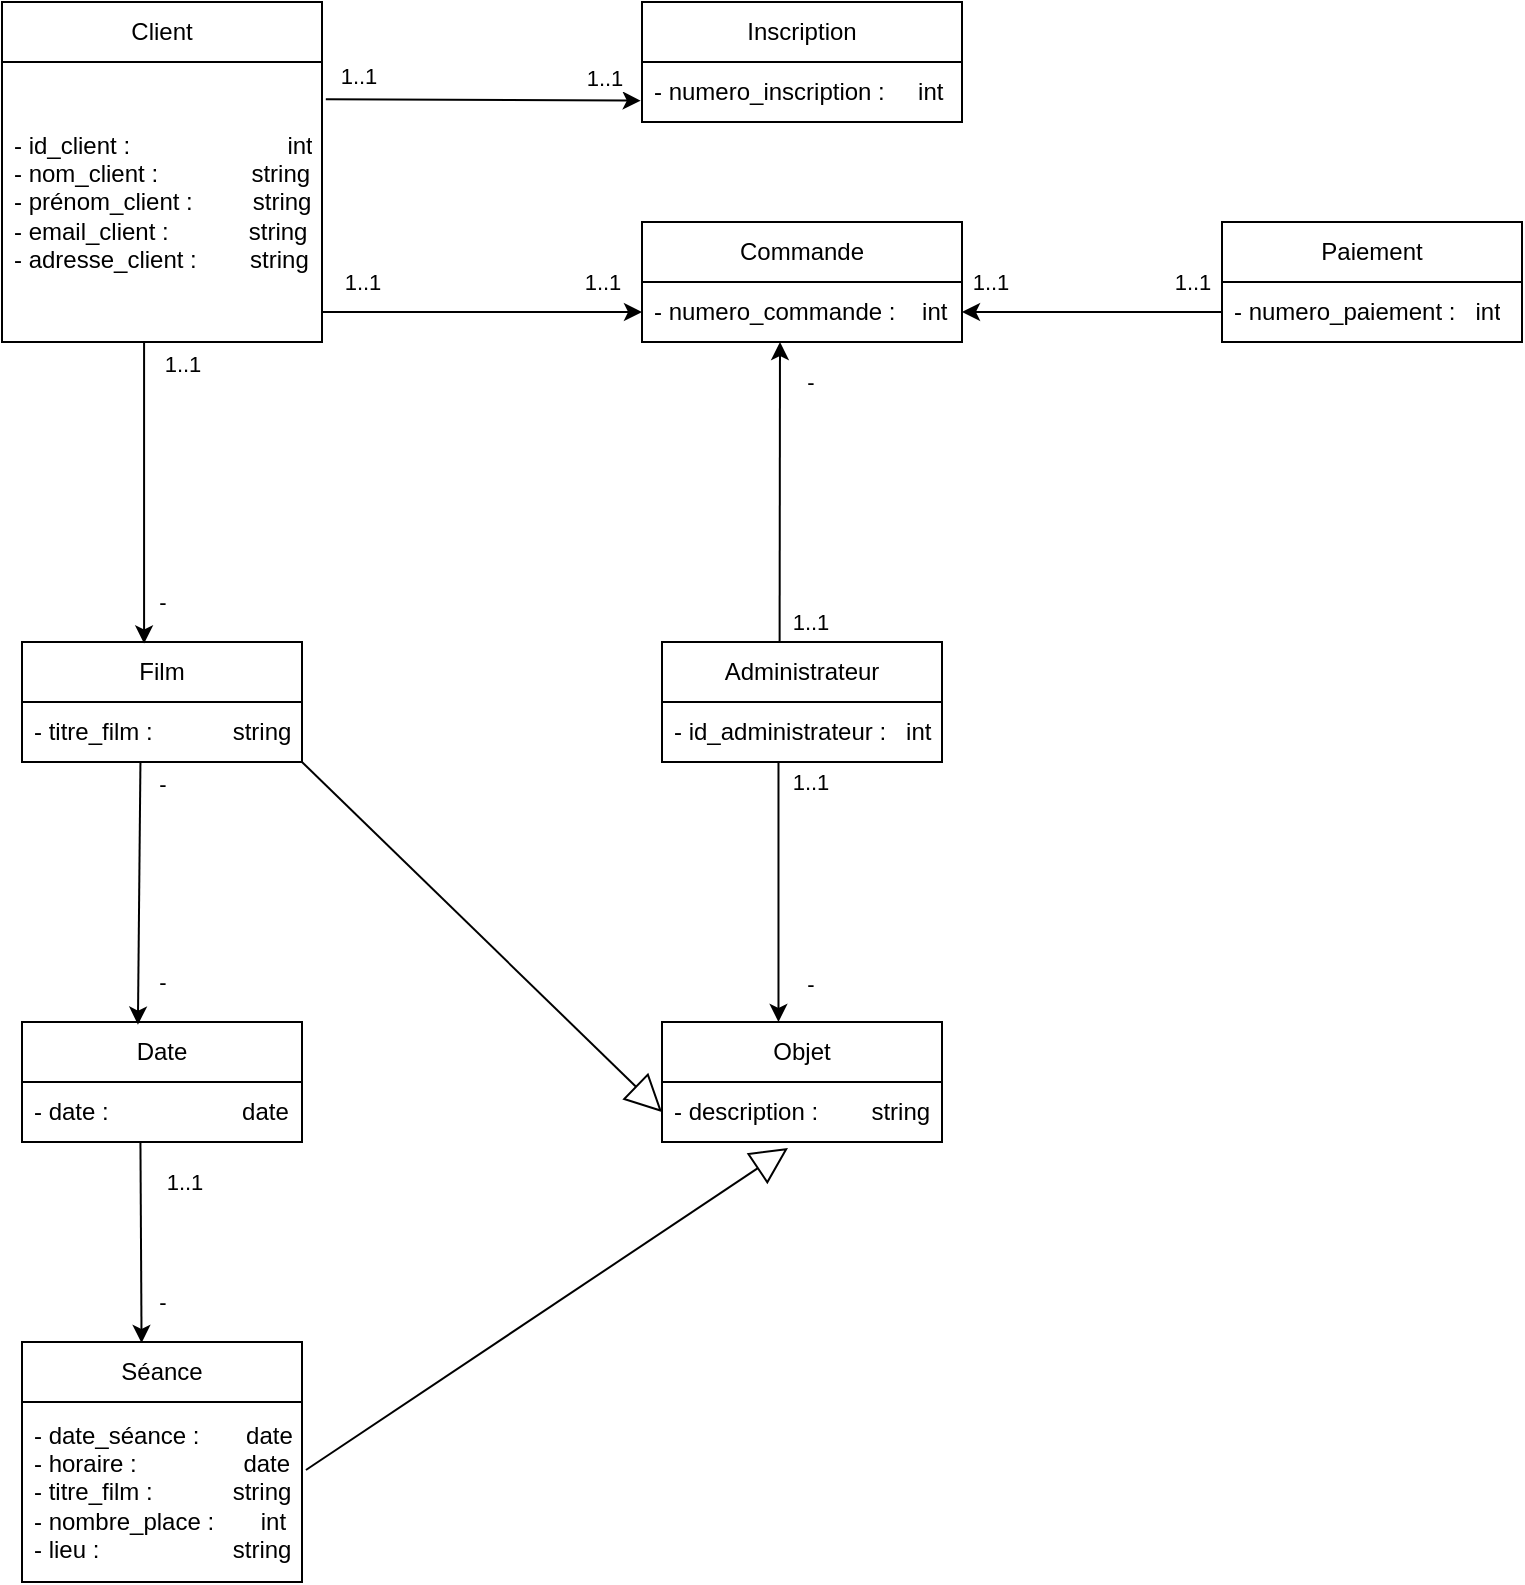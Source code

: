 <mxfile version="24.0.1" type="github">
  <diagram name="Page-1" id="bxVXwwxgnKXuj8-oZw0f">
    <mxGraphModel dx="986" dy="846" grid="1" gridSize="10" guides="1" tooltips="1" connect="1" arrows="1" fold="1" page="1" pageScale="1" pageWidth="827" pageHeight="1169" math="0" shadow="0">
      <root>
        <mxCell id="0" />
        <mxCell id="1" parent="0" />
        <mxCell id="92j0LhXUEq1OtmHNV9a6-1" value="Client" style="swimlane;fontStyle=0;childLayout=stackLayout;horizontal=1;startSize=30;horizontalStack=0;resizeParent=1;resizeParentMax=0;resizeLast=0;collapsible=1;marginBottom=0;whiteSpace=wrap;html=1;" vertex="1" parent="1">
          <mxGeometry x="10" y="10" width="160" height="170" as="geometry" />
        </mxCell>
        <mxCell id="92j0LhXUEq1OtmHNV9a6-2" value="- id_client :&lt;span style=&quot;white-space: pre;&quot;&gt;&#x9;&lt;/span&gt;&lt;span style=&quot;white-space: pre;&quot;&gt;&#x9;&lt;/span&gt;&amp;nbsp; &amp;nbsp; &amp;nbsp; &amp;nbsp; &amp;nbsp;int&lt;div&gt;- nom_client :&amp;nbsp; &amp;nbsp; &amp;nbsp; &amp;nbsp; &amp;nbsp; &amp;nbsp; &amp;nbsp; string&lt;br&gt;&lt;/div&gt;&lt;div&gt;- prénom_client :&amp;nbsp; &amp;nbsp; &amp;nbsp; &amp;nbsp; &amp;nbsp;string&lt;br&gt;&lt;/div&gt;&lt;div&gt;- email_client :&amp;nbsp; &amp;nbsp; &amp;nbsp; &amp;nbsp; &amp;nbsp; &amp;nbsp; string&lt;/div&gt;&lt;div&gt;- adresse_client :&amp;nbsp; &amp;nbsp; &amp;nbsp; &amp;nbsp; string&lt;/div&gt;" style="text;strokeColor=none;fillColor=none;align=left;verticalAlign=middle;spacingLeft=4;spacingRight=4;overflow=hidden;points=[[0,0.5],[1,0.5]];portConstraint=eastwest;rotatable=0;whiteSpace=wrap;html=1;" vertex="1" parent="92j0LhXUEq1OtmHNV9a6-1">
          <mxGeometry y="30" width="160" height="140" as="geometry" />
        </mxCell>
        <mxCell id="92j0LhXUEq1OtmHNV9a6-5" value="Inscription" style="swimlane;fontStyle=0;childLayout=stackLayout;horizontal=1;startSize=30;horizontalStack=0;resizeParent=1;resizeParentMax=0;resizeLast=0;collapsible=1;marginBottom=0;whiteSpace=wrap;html=1;" vertex="1" parent="1">
          <mxGeometry x="330" y="10" width="160" height="60" as="geometry" />
        </mxCell>
        <mxCell id="92j0LhXUEq1OtmHNV9a6-6" value="- numero_inscription :&amp;nbsp; &amp;nbsp; &amp;nbsp;int" style="text;strokeColor=none;fillColor=none;align=left;verticalAlign=middle;spacingLeft=4;spacingRight=4;overflow=hidden;points=[[0,0.5],[1,0.5]];portConstraint=eastwest;rotatable=0;whiteSpace=wrap;html=1;" vertex="1" parent="92j0LhXUEq1OtmHNV9a6-5">
          <mxGeometry y="30" width="160" height="30" as="geometry" />
        </mxCell>
        <mxCell id="92j0LhXUEq1OtmHNV9a6-9" value="Commande" style="swimlane;fontStyle=0;childLayout=stackLayout;horizontal=1;startSize=30;horizontalStack=0;resizeParent=1;resizeParentMax=0;resizeLast=0;collapsible=1;marginBottom=0;whiteSpace=wrap;html=1;" vertex="1" parent="1">
          <mxGeometry x="330" y="120" width="160" height="60" as="geometry" />
        </mxCell>
        <mxCell id="92j0LhXUEq1OtmHNV9a6-10" value="- numero_commande :&amp;nbsp; &amp;nbsp; int" style="text;strokeColor=none;fillColor=none;align=left;verticalAlign=middle;spacingLeft=4;spacingRight=4;overflow=hidden;points=[[0,0.5],[1,0.5]];portConstraint=eastwest;rotatable=0;whiteSpace=wrap;html=1;" vertex="1" parent="92j0LhXUEq1OtmHNV9a6-9">
          <mxGeometry y="30" width="160" height="30" as="geometry" />
        </mxCell>
        <mxCell id="92j0LhXUEq1OtmHNV9a6-13" value="" style="endArrow=classic;html=1;rounded=0;exitX=1.012;exitY=0.133;exitDx=0;exitDy=0;exitPerimeter=0;entryX=-0.004;entryY=0.644;entryDx=0;entryDy=0;entryPerimeter=0;" edge="1" parent="1" source="92j0LhXUEq1OtmHNV9a6-2" target="92j0LhXUEq1OtmHNV9a6-6">
          <mxGeometry width="50" height="50" relative="1" as="geometry">
            <mxPoint x="280" y="90" as="sourcePoint" />
            <mxPoint x="260" y="10" as="targetPoint" />
          </mxGeometry>
        </mxCell>
        <mxCell id="92j0LhXUEq1OtmHNV9a6-25" value="1..1" style="edgeLabel;html=1;align=center;verticalAlign=middle;resizable=0;points=[];" vertex="1" connectable="0" parent="92j0LhXUEq1OtmHNV9a6-13">
          <mxGeometry x="-0.414" y="-2" relative="1" as="geometry">
            <mxPoint x="-30" y="-14" as="offset" />
          </mxGeometry>
        </mxCell>
        <mxCell id="92j0LhXUEq1OtmHNV9a6-26" value="1..1" style="edgeLabel;html=1;align=center;verticalAlign=middle;resizable=0;points=[];" vertex="1" connectable="0" parent="92j0LhXUEq1OtmHNV9a6-13">
          <mxGeometry x="0.345" relative="1" as="geometry">
            <mxPoint x="33" y="-11" as="offset" />
          </mxGeometry>
        </mxCell>
        <mxCell id="92j0LhXUEq1OtmHNV9a6-27" value="" style="endArrow=classic;html=1;rounded=0;entryX=0;entryY=0.5;entryDx=0;entryDy=0;" edge="1" parent="1" target="92j0LhXUEq1OtmHNV9a6-10">
          <mxGeometry width="50" height="50" relative="1" as="geometry">
            <mxPoint x="170" y="165" as="sourcePoint" />
            <mxPoint x="330" y="160" as="targetPoint" />
          </mxGeometry>
        </mxCell>
        <mxCell id="92j0LhXUEq1OtmHNV9a6-31" value="1..1" style="edgeLabel;html=1;align=center;verticalAlign=middle;resizable=0;points=[];" vertex="1" connectable="0" parent="92j0LhXUEq1OtmHNV9a6-27">
          <mxGeometry x="-0.245" y="3" relative="1" as="geometry">
            <mxPoint x="-41" y="-12" as="offset" />
          </mxGeometry>
        </mxCell>
        <mxCell id="92j0LhXUEq1OtmHNV9a6-32" value="1..1" style="edgeLabel;html=1;align=center;verticalAlign=middle;resizable=0;points=[];" vertex="1" connectable="0" parent="92j0LhXUEq1OtmHNV9a6-27">
          <mxGeometry x="0.437" relative="1" as="geometry">
            <mxPoint x="25" y="-15" as="offset" />
          </mxGeometry>
        </mxCell>
        <mxCell id="92j0LhXUEq1OtmHNV9a6-33" value="Paiement" style="swimlane;fontStyle=0;childLayout=stackLayout;horizontal=1;startSize=30;horizontalStack=0;resizeParent=1;resizeParentMax=0;resizeLast=0;collapsible=1;marginBottom=0;whiteSpace=wrap;html=1;" vertex="1" parent="1">
          <mxGeometry x="620" y="120" width="150" height="60" as="geometry" />
        </mxCell>
        <mxCell id="92j0LhXUEq1OtmHNV9a6-34" value="- numero_paiement :&amp;nbsp; &amp;nbsp;int" style="text;strokeColor=none;fillColor=none;align=left;verticalAlign=middle;spacingLeft=4;spacingRight=4;overflow=hidden;points=[[0,0.5],[1,0.5]];portConstraint=eastwest;rotatable=0;whiteSpace=wrap;html=1;" vertex="1" parent="92j0LhXUEq1OtmHNV9a6-33">
          <mxGeometry y="30" width="150" height="30" as="geometry" />
        </mxCell>
        <mxCell id="92j0LhXUEq1OtmHNV9a6-37" value="" style="endArrow=classic;html=1;rounded=0;entryX=1;entryY=0.5;entryDx=0;entryDy=0;exitX=0;exitY=0.5;exitDx=0;exitDy=0;" edge="1" parent="1" source="92j0LhXUEq1OtmHNV9a6-34" target="92j0LhXUEq1OtmHNV9a6-10">
          <mxGeometry width="50" height="50" relative="1" as="geometry">
            <mxPoint x="420" y="240" as="sourcePoint" />
            <mxPoint x="470" y="190" as="targetPoint" />
          </mxGeometry>
        </mxCell>
        <mxCell id="92j0LhXUEq1OtmHNV9a6-38" value="1..1" style="edgeLabel;html=1;align=center;verticalAlign=middle;resizable=0;points=[];" vertex="1" connectable="0" parent="92j0LhXUEq1OtmHNV9a6-37">
          <mxGeometry x="0.017" y="2" relative="1" as="geometry">
            <mxPoint x="51" y="-17" as="offset" />
          </mxGeometry>
        </mxCell>
        <mxCell id="92j0LhXUEq1OtmHNV9a6-39" value="1..1" style="edgeLabel;html=1;align=center;verticalAlign=middle;resizable=0;points=[];" vertex="1" connectable="0" parent="92j0LhXUEq1OtmHNV9a6-37">
          <mxGeometry x="-0.214" y="-1" relative="1" as="geometry">
            <mxPoint x="-65" y="-14" as="offset" />
          </mxGeometry>
        </mxCell>
        <mxCell id="92j0LhXUEq1OtmHNV9a6-40" value="Film" style="swimlane;fontStyle=0;childLayout=stackLayout;horizontal=1;startSize=30;horizontalStack=0;resizeParent=1;resizeParentMax=0;resizeLast=0;collapsible=1;marginBottom=0;whiteSpace=wrap;html=1;" vertex="1" parent="1">
          <mxGeometry x="20" y="330" width="140" height="60" as="geometry" />
        </mxCell>
        <mxCell id="92j0LhXUEq1OtmHNV9a6-41" value="- titre_film :&amp;nbsp; &amp;nbsp; &amp;nbsp; &amp;nbsp; &amp;nbsp; &amp;nbsp; string" style="text;strokeColor=none;fillColor=none;align=left;verticalAlign=middle;spacingLeft=4;spacingRight=4;overflow=hidden;points=[[0,0.5],[1,0.5]];portConstraint=eastwest;rotatable=0;whiteSpace=wrap;html=1;" vertex="1" parent="92j0LhXUEq1OtmHNV9a6-40">
          <mxGeometry y="30" width="140" height="30" as="geometry" />
        </mxCell>
        <mxCell id="92j0LhXUEq1OtmHNV9a6-44" value="Administrateur" style="swimlane;fontStyle=0;childLayout=stackLayout;horizontal=1;startSize=30;horizontalStack=0;resizeParent=1;resizeParentMax=0;resizeLast=0;collapsible=1;marginBottom=0;whiteSpace=wrap;html=1;" vertex="1" parent="1">
          <mxGeometry x="340" y="330" width="140" height="60" as="geometry" />
        </mxCell>
        <mxCell id="92j0LhXUEq1OtmHNV9a6-45" value="- id_administrateur :&amp;nbsp; &amp;nbsp;int" style="text;strokeColor=none;fillColor=none;align=left;verticalAlign=middle;spacingLeft=4;spacingRight=4;overflow=hidden;points=[[0,0.5],[1,0.5]];portConstraint=eastwest;rotatable=0;whiteSpace=wrap;html=1;" vertex="1" parent="92j0LhXUEq1OtmHNV9a6-44">
          <mxGeometry y="30" width="140" height="30" as="geometry" />
        </mxCell>
        <mxCell id="92j0LhXUEq1OtmHNV9a6-48" value="" style="endArrow=classic;html=1;rounded=0;exitX=0.42;exitY=0.004;exitDx=0;exitDy=0;exitPerimeter=0;" edge="1" parent="1" source="92j0LhXUEq1OtmHNV9a6-44">
          <mxGeometry width="50" height="50" relative="1" as="geometry">
            <mxPoint x="380" y="420" as="sourcePoint" />
            <mxPoint x="399" y="180" as="targetPoint" />
          </mxGeometry>
        </mxCell>
        <mxCell id="92j0LhXUEq1OtmHNV9a6-49" value="1..1" style="edgeLabel;html=1;align=center;verticalAlign=middle;resizable=0;points=[];" vertex="1" connectable="0" parent="92j0LhXUEq1OtmHNV9a6-48">
          <mxGeometry x="0.217" y="-3" relative="1" as="geometry">
            <mxPoint x="12" y="81" as="offset" />
          </mxGeometry>
        </mxCell>
        <mxCell id="92j0LhXUEq1OtmHNV9a6-50" value="-" style="edgeLabel;html=1;align=center;verticalAlign=middle;resizable=0;points=[];" vertex="1" connectable="0" parent="92j0LhXUEq1OtmHNV9a6-48">
          <mxGeometry x="0.661" y="-2" relative="1" as="geometry">
            <mxPoint x="13" y="-5" as="offset" />
          </mxGeometry>
        </mxCell>
        <mxCell id="92j0LhXUEq1OtmHNV9a6-51" value="" style="endArrow=classic;html=1;rounded=0;exitX=0.444;exitY=0.999;exitDx=0;exitDy=0;exitPerimeter=0;entryX=0.436;entryY=0.012;entryDx=0;entryDy=0;entryPerimeter=0;" edge="1" parent="1" source="92j0LhXUEq1OtmHNV9a6-2" target="92j0LhXUEq1OtmHNV9a6-40">
          <mxGeometry width="50" height="50" relative="1" as="geometry">
            <mxPoint x="380" y="480" as="sourcePoint" />
            <mxPoint x="430" y="430" as="targetPoint" />
          </mxGeometry>
        </mxCell>
        <mxCell id="92j0LhXUEq1OtmHNV9a6-52" value="1..1" style="edgeLabel;html=1;align=center;verticalAlign=middle;resizable=0;points=[];" vertex="1" connectable="0" parent="92j0LhXUEq1OtmHNV9a6-51">
          <mxGeometry x="-0.058" y="-2" relative="1" as="geometry">
            <mxPoint x="21" y="-60" as="offset" />
          </mxGeometry>
        </mxCell>
        <mxCell id="92j0LhXUEq1OtmHNV9a6-53" value="-" style="edgeLabel;html=1;align=center;verticalAlign=middle;resizable=0;points=[];" vertex="1" connectable="0" parent="92j0LhXUEq1OtmHNV9a6-51">
          <mxGeometry x="0.394" relative="1" as="geometry">
            <mxPoint x="9" y="25" as="offset" />
          </mxGeometry>
        </mxCell>
        <mxCell id="92j0LhXUEq1OtmHNV9a6-54" value="Date" style="swimlane;fontStyle=0;childLayout=stackLayout;horizontal=1;startSize=30;horizontalStack=0;resizeParent=1;resizeParentMax=0;resizeLast=0;collapsible=1;marginBottom=0;whiteSpace=wrap;html=1;" vertex="1" parent="1">
          <mxGeometry x="20" y="520" width="140" height="60" as="geometry" />
        </mxCell>
        <mxCell id="92j0LhXUEq1OtmHNV9a6-55" value="- date :&amp;nbsp; &amp;nbsp; &amp;nbsp; &amp;nbsp; &amp;nbsp; &amp;nbsp; &amp;nbsp; &amp;nbsp; &amp;nbsp; &amp;nbsp; date" style="text;strokeColor=none;fillColor=none;align=left;verticalAlign=middle;spacingLeft=4;spacingRight=4;overflow=hidden;points=[[0,0.5],[1,0.5]];portConstraint=eastwest;rotatable=0;whiteSpace=wrap;html=1;" vertex="1" parent="92j0LhXUEq1OtmHNV9a6-54">
          <mxGeometry y="30" width="140" height="30" as="geometry" />
        </mxCell>
        <mxCell id="92j0LhXUEq1OtmHNV9a6-58" value="Séance" style="swimlane;fontStyle=0;childLayout=stackLayout;horizontal=1;startSize=30;horizontalStack=0;resizeParent=1;resizeParentMax=0;resizeLast=0;collapsible=1;marginBottom=0;whiteSpace=wrap;html=1;" vertex="1" parent="1">
          <mxGeometry x="20" y="680" width="140" height="120" as="geometry" />
        </mxCell>
        <mxCell id="92j0LhXUEq1OtmHNV9a6-59" value="- date_séance :&amp;nbsp; &amp;nbsp; &amp;nbsp; &amp;nbsp;date&lt;div&gt;- horaire :&amp;nbsp; &amp;nbsp; &amp;nbsp; &amp;nbsp; &amp;nbsp; &amp;nbsp; &amp;nbsp; &amp;nbsp; date&lt;/div&gt;&lt;div&gt;- titre_film :&amp;nbsp; &amp;nbsp; &amp;nbsp; &amp;nbsp; &amp;nbsp; &amp;nbsp; string&lt;/div&gt;&lt;div&gt;- nombre_place :&amp;nbsp; &amp;nbsp; &amp;nbsp; &amp;nbsp;int&lt;/div&gt;&lt;div&gt;- lieu :&amp;nbsp; &amp;nbsp; &amp;nbsp; &amp;nbsp; &amp;nbsp; &amp;nbsp; &amp;nbsp; &amp;nbsp; &amp;nbsp; &amp;nbsp; string&lt;/div&gt;" style="text;strokeColor=none;fillColor=none;align=left;verticalAlign=middle;spacingLeft=4;spacingRight=4;overflow=hidden;points=[[0,0.5],[1,0.5]];portConstraint=eastwest;rotatable=0;whiteSpace=wrap;html=1;" vertex="1" parent="92j0LhXUEq1OtmHNV9a6-58">
          <mxGeometry y="30" width="140" height="90" as="geometry" />
        </mxCell>
        <mxCell id="92j0LhXUEq1OtmHNV9a6-62" value="Objet" style="swimlane;fontStyle=0;childLayout=stackLayout;horizontal=1;startSize=30;horizontalStack=0;resizeParent=1;resizeParentMax=0;resizeLast=0;collapsible=1;marginBottom=0;whiteSpace=wrap;html=1;" vertex="1" parent="1">
          <mxGeometry x="340" y="520" width="140" height="60" as="geometry" />
        </mxCell>
        <mxCell id="92j0LhXUEq1OtmHNV9a6-63" value="- description :&amp;nbsp; &amp;nbsp; &amp;nbsp; &amp;nbsp; string" style="text;strokeColor=none;fillColor=none;align=left;verticalAlign=middle;spacingLeft=4;spacingRight=4;overflow=hidden;points=[[0,0.5],[1,0.5]];portConstraint=eastwest;rotatable=0;whiteSpace=wrap;html=1;" vertex="1" parent="92j0LhXUEq1OtmHNV9a6-62">
          <mxGeometry y="30" width="140" height="30" as="geometry" />
        </mxCell>
        <mxCell id="92j0LhXUEq1OtmHNV9a6-66" value="" style="endArrow=classic;html=1;rounded=0;exitX=0.416;exitY=0.949;exitDx=0;exitDy=0;exitPerimeter=0;entryX=0.416;entryY=-0.03;entryDx=0;entryDy=0;entryPerimeter=0;" edge="1" parent="1">
          <mxGeometry width="50" height="50" relative="1" as="geometry">
            <mxPoint x="398.24" y="390.27" as="sourcePoint" />
            <mxPoint x="398.24" y="520" as="targetPoint" />
          </mxGeometry>
        </mxCell>
        <mxCell id="92j0LhXUEq1OtmHNV9a6-67" value="1..1" style="edgeLabel;html=1;align=center;verticalAlign=middle;resizable=0;points=[];" vertex="1" connectable="0" parent="92j0LhXUEq1OtmHNV9a6-66">
          <mxGeometry x="-0.192" y="-1" relative="1" as="geometry">
            <mxPoint x="17" y="-43" as="offset" />
          </mxGeometry>
        </mxCell>
        <mxCell id="92j0LhXUEq1OtmHNV9a6-68" value="-" style="edgeLabel;html=1;align=center;verticalAlign=middle;resizable=0;points=[];" vertex="1" connectable="0" parent="92j0LhXUEq1OtmHNV9a6-66">
          <mxGeometry x="0.078" relative="1" as="geometry">
            <mxPoint x="16" y="40" as="offset" />
          </mxGeometry>
        </mxCell>
        <mxCell id="92j0LhXUEq1OtmHNV9a6-69" value="" style="endArrow=classic;html=1;rounded=0;exitX=0.423;exitY=0.952;exitDx=0;exitDy=0;exitPerimeter=0;entryX=0.414;entryY=-0.002;entryDx=0;entryDy=0;entryPerimeter=0;" edge="1" parent="1">
          <mxGeometry width="50" height="50" relative="1" as="geometry">
            <mxPoint x="79.22" y="390.0" as="sourcePoint" />
            <mxPoint x="77.96" y="521.32" as="targetPoint" />
          </mxGeometry>
        </mxCell>
        <mxCell id="92j0LhXUEq1OtmHNV9a6-76" value="-" style="edgeLabel;html=1;align=center;verticalAlign=middle;resizable=0;points=[];" vertex="1" connectable="0" parent="92j0LhXUEq1OtmHNV9a6-69">
          <mxGeometry x="-0.463" relative="1" as="geometry">
            <mxPoint x="11" y="-25" as="offset" />
          </mxGeometry>
        </mxCell>
        <mxCell id="92j0LhXUEq1OtmHNV9a6-77" value="-" style="edgeLabel;html=1;align=center;verticalAlign=middle;resizable=0;points=[];" vertex="1" connectable="0" parent="92j0LhXUEq1OtmHNV9a6-69">
          <mxGeometry x="0.584" relative="1" as="geometry">
            <mxPoint x="12" y="6" as="offset" />
          </mxGeometry>
        </mxCell>
        <mxCell id="92j0LhXUEq1OtmHNV9a6-70" value="" style="endArrow=classic;html=1;rounded=0;exitX=0.423;exitY=1.014;exitDx=0;exitDy=0;exitPerimeter=0;entryX=0.427;entryY=0.004;entryDx=0;entryDy=0;entryPerimeter=0;" edge="1" parent="1" source="92j0LhXUEq1OtmHNV9a6-55" target="92j0LhXUEq1OtmHNV9a6-58">
          <mxGeometry width="50" height="50" relative="1" as="geometry">
            <mxPoint x="180" y="660" as="sourcePoint" />
            <mxPoint x="230" y="610" as="targetPoint" />
          </mxGeometry>
        </mxCell>
        <mxCell id="92j0LhXUEq1OtmHNV9a6-71" value="1..1" style="edgeLabel;html=1;align=center;verticalAlign=middle;resizable=0;points=[];" vertex="1" connectable="0" parent="92j0LhXUEq1OtmHNV9a6-70">
          <mxGeometry x="-0.169" y="1" relative="1" as="geometry">
            <mxPoint x="20" y="-22" as="offset" />
          </mxGeometry>
        </mxCell>
        <mxCell id="92j0LhXUEq1OtmHNV9a6-72" value="-" style="edgeLabel;html=1;align=center;verticalAlign=middle;resizable=0;points=[];" vertex="1" connectable="0" parent="92j0LhXUEq1OtmHNV9a6-70">
          <mxGeometry x="0.411" y="-2" relative="1" as="geometry">
            <mxPoint x="12" y="9" as="offset" />
          </mxGeometry>
        </mxCell>
        <mxCell id="92j0LhXUEq1OtmHNV9a6-74" value="" style="endArrow=block;endSize=16;endFill=0;html=1;rounded=0;entryX=0;entryY=0.5;entryDx=0;entryDy=0;" edge="1" parent="1" target="92j0LhXUEq1OtmHNV9a6-63">
          <mxGeometry width="160" relative="1" as="geometry">
            <mxPoint x="160" y="390" as="sourcePoint" />
            <mxPoint x="320" y="390" as="targetPoint" />
          </mxGeometry>
        </mxCell>
        <mxCell id="92j0LhXUEq1OtmHNV9a6-75" value="" style="endArrow=block;endSize=16;endFill=0;html=1;rounded=0;exitX=1.014;exitY=0.378;exitDx=0;exitDy=0;exitPerimeter=0;entryX=0.45;entryY=1.1;entryDx=0;entryDy=0;entryPerimeter=0;" edge="1" parent="1" source="92j0LhXUEq1OtmHNV9a6-59" target="92j0LhXUEq1OtmHNV9a6-63">
          <mxGeometry width="160" relative="1" as="geometry">
            <mxPoint x="100" y="550" as="sourcePoint" />
            <mxPoint x="260" y="550" as="targetPoint" />
          </mxGeometry>
        </mxCell>
      </root>
    </mxGraphModel>
  </diagram>
</mxfile>
